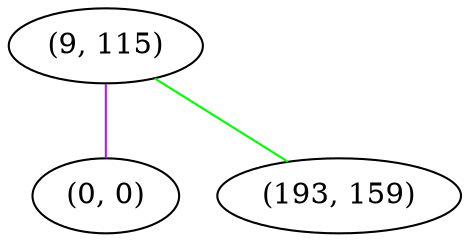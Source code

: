 graph "" {
"(9, 115)";
"(0, 0)";
"(193, 159)";
"(9, 115)" -- "(0, 0)"  [color=purple, key=0, weight=4];
"(9, 115)" -- "(193, 159)"  [color=green, key=0, weight=2];
}
